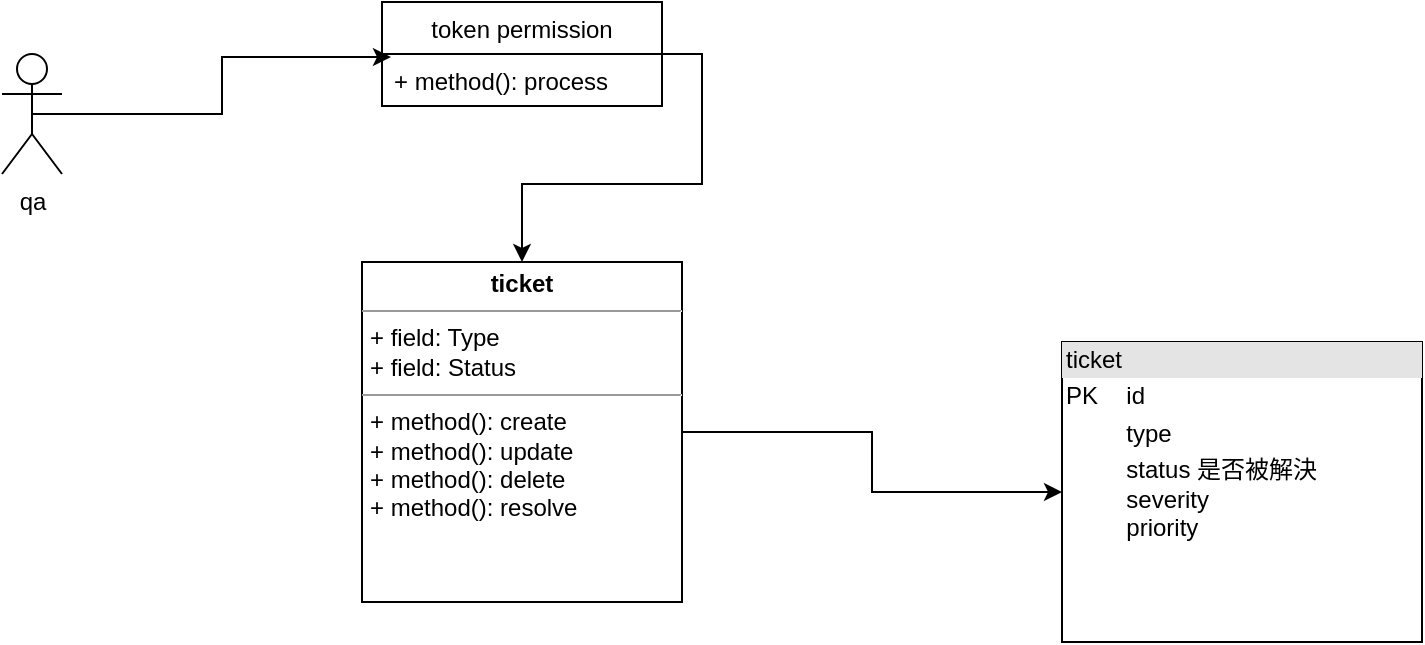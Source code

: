 <mxfile version="15.4.0" type="device"><diagram id="Ot_km_zNoeX_S6PFvJIY" name="第1頁"><mxGraphModel dx="1089" dy="810" grid="1" gridSize="10" guides="1" tooltips="1" connect="1" arrows="1" fold="1" page="1" pageScale="1" pageWidth="827" pageHeight="1169" math="0" shadow="0"><root><mxCell id="0"/><mxCell id="1" parent="0"/><mxCell id="1DSUrc-lNScu_phf0mOq-8" style="edgeStyle=orthogonalEdgeStyle;rounded=0;orthogonalLoop=1;jettySize=auto;html=1;exitX=0.5;exitY=0.5;exitDx=0;exitDy=0;exitPerimeter=0;entryX=0.032;entryY=0.058;entryDx=0;entryDy=0;entryPerimeter=0;" edge="1" parent="1" source="1DSUrc-lNScu_phf0mOq-1" target="1DSUrc-lNScu_phf0mOq-5"><mxGeometry relative="1" as="geometry"/></mxCell><mxCell id="1DSUrc-lNScu_phf0mOq-1" value="qa" style="shape=umlActor;verticalLabelPosition=bottom;verticalAlign=top;html=1;" vertex="1" parent="1"><mxGeometry x="60" y="116" width="30" height="60" as="geometry"/></mxCell><mxCell id="1DSUrc-lNScu_phf0mOq-10" style="edgeStyle=orthogonalEdgeStyle;rounded=0;orthogonalLoop=1;jettySize=auto;html=1;exitX=1;exitY=0.5;exitDx=0;exitDy=0;entryX=0.5;entryY=0;entryDx=0;entryDy=0;" edge="1" parent="1" source="1DSUrc-lNScu_phf0mOq-4" target="1DSUrc-lNScu_phf0mOq-9"><mxGeometry relative="1" as="geometry"/></mxCell><mxCell id="1DSUrc-lNScu_phf0mOq-4" value="token permission" style="swimlane;fontStyle=0;childLayout=stackLayout;horizontal=1;startSize=26;fillColor=none;horizontalStack=0;resizeParent=1;resizeParentMax=0;resizeLast=0;collapsible=1;marginBottom=0;" vertex="1" parent="1"><mxGeometry x="250" y="90" width="140" height="52" as="geometry"/></mxCell><mxCell id="1DSUrc-lNScu_phf0mOq-5" value="+ method(): process" style="text;strokeColor=none;fillColor=none;align=left;verticalAlign=top;spacingLeft=4;spacingRight=4;overflow=hidden;rotatable=0;points=[[0,0.5],[1,0.5]];portConstraint=eastwest;" vertex="1" parent="1DSUrc-lNScu_phf0mOq-4"><mxGeometry y="26" width="140" height="26" as="geometry"/></mxCell><mxCell id="1DSUrc-lNScu_phf0mOq-12" style="edgeStyle=orthogonalEdgeStyle;rounded=0;orthogonalLoop=1;jettySize=auto;html=1;exitX=1;exitY=0.5;exitDx=0;exitDy=0;" edge="1" parent="1" source="1DSUrc-lNScu_phf0mOq-9" target="1DSUrc-lNScu_phf0mOq-11"><mxGeometry relative="1" as="geometry"/></mxCell><mxCell id="1DSUrc-lNScu_phf0mOq-9" value="&lt;p style=&quot;margin: 0px ; margin-top: 4px ; text-align: center&quot;&gt;&lt;b&gt;ticket&lt;/b&gt;&lt;/p&gt;&lt;hr size=&quot;1&quot;&gt;&lt;p style=&quot;margin: 0px ; margin-left: 4px&quot;&gt;+ field: Type&lt;/p&gt;&lt;p style=&quot;margin: 0px ; margin-left: 4px&quot;&gt;+ field: Status&lt;/p&gt;&lt;hr size=&quot;1&quot;&gt;&lt;p style=&quot;margin: 0px ; margin-left: 4px&quot;&gt;+ method(): create&lt;/p&gt;&lt;p style=&quot;margin: 0px ; margin-left: 4px&quot;&gt;+ method(): update&lt;/p&gt;&lt;p style=&quot;margin: 0px ; margin-left: 4px&quot;&gt;+ method(): delete&lt;/p&gt;&lt;p style=&quot;margin: 0px ; margin-left: 4px&quot;&gt;+ method(): resolve&lt;/p&gt;" style="verticalAlign=top;align=left;overflow=fill;fontSize=12;fontFamily=Helvetica;html=1;" vertex="1" parent="1"><mxGeometry x="240" y="220" width="160" height="170" as="geometry"/></mxCell><mxCell id="1DSUrc-lNScu_phf0mOq-11" value="&lt;div style=&quot;box-sizing: border-box ; width: 100% ; background: #e4e4e4 ; padding: 2px&quot;&gt;ticket&lt;/div&gt;&lt;table style=&quot;width: 100% ; font-size: 1em&quot; cellpadding=&quot;2&quot; cellspacing=&quot;0&quot;&gt;&lt;tbody&gt;&lt;tr&gt;&lt;td&gt;PK&lt;/td&gt;&lt;td&gt;id&lt;/td&gt;&lt;/tr&gt;&lt;tr&gt;&lt;td&gt;&lt;br&gt;&lt;/td&gt;&lt;td&gt;type&lt;br&gt;&lt;/td&gt;&lt;/tr&gt;&lt;tr&gt;&lt;td&gt;&lt;/td&gt;&lt;td&gt;status 是否被解決&lt;br&gt;severity&lt;br&gt;priority&amp;nbsp;&lt;br&gt;&lt;/td&gt;&lt;/tr&gt;&lt;/tbody&gt;&lt;/table&gt;" style="verticalAlign=top;align=left;overflow=fill;html=1;" vertex="1" parent="1"><mxGeometry x="590" y="260" width="180" height="150" as="geometry"/></mxCell></root></mxGraphModel></diagram></mxfile>